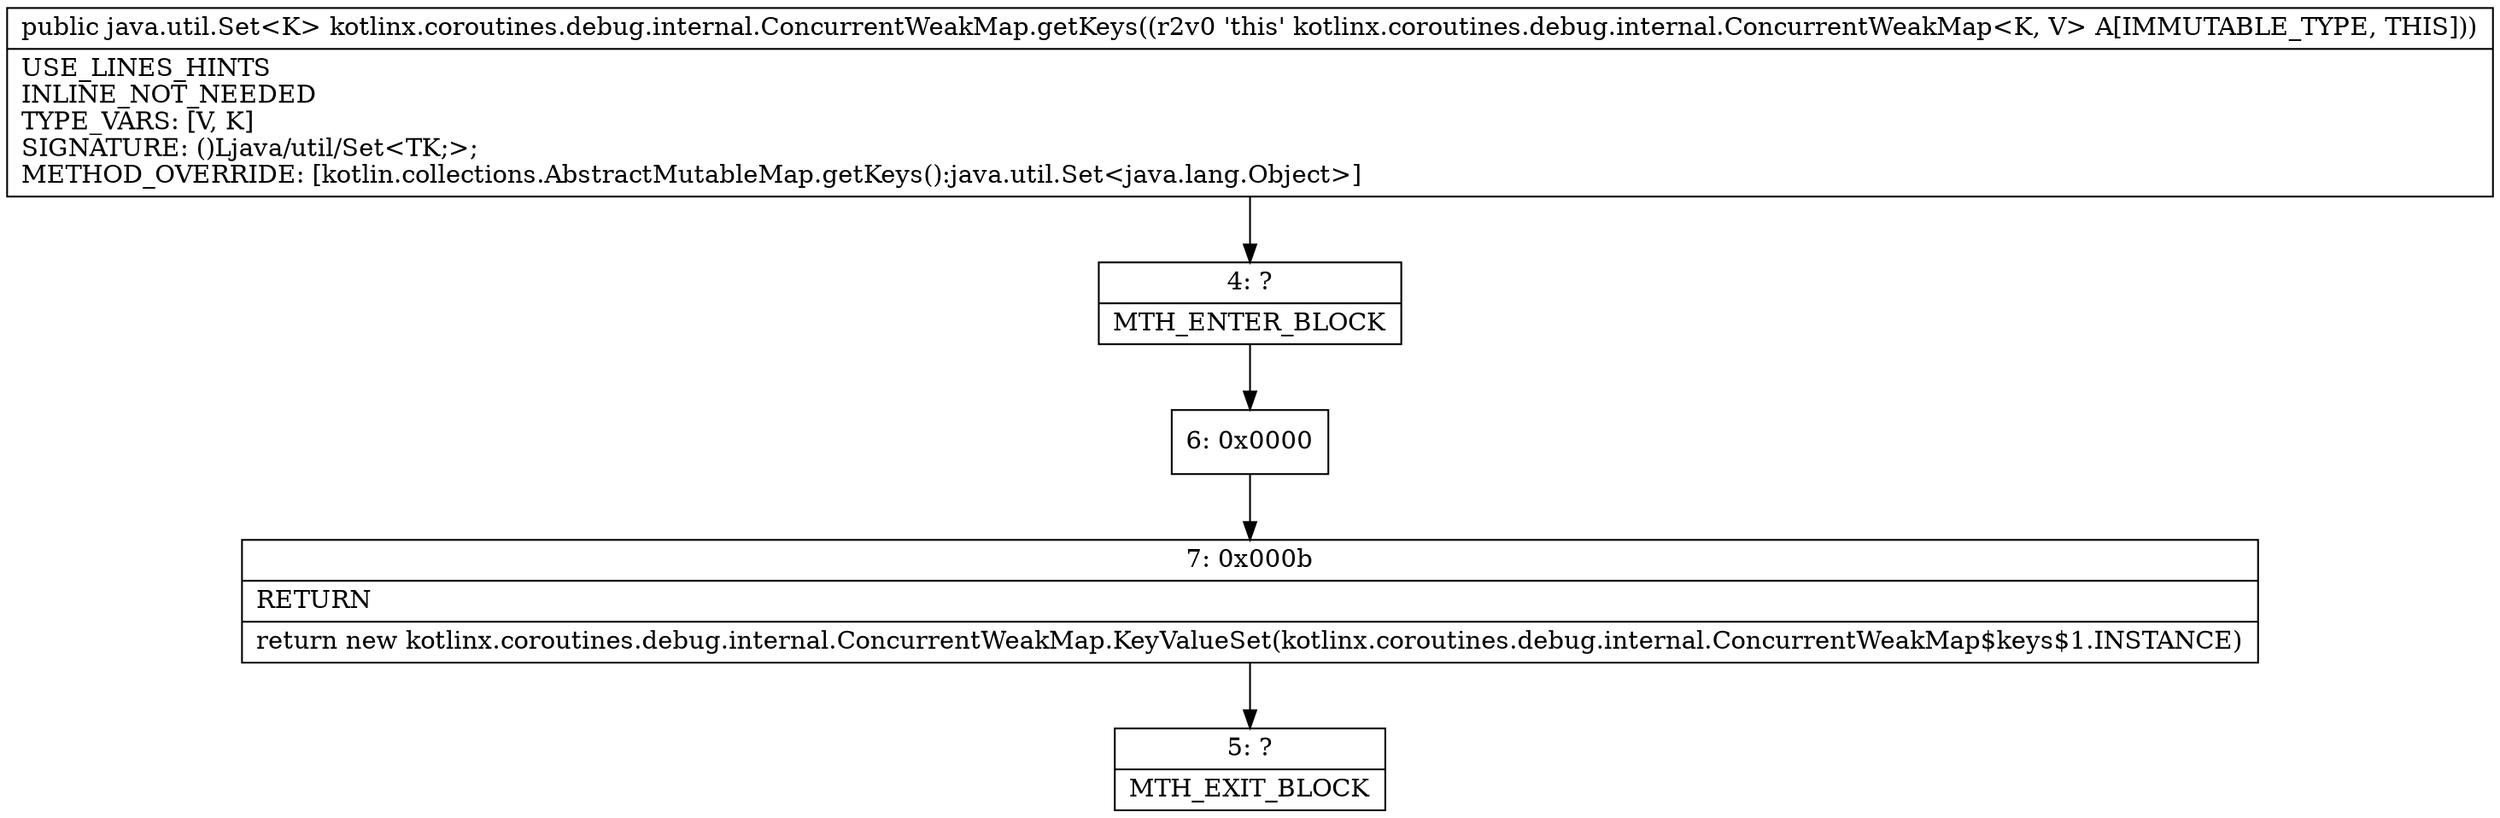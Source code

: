 digraph "CFG forkotlinx.coroutines.debug.internal.ConcurrentWeakMap.getKeys()Ljava\/util\/Set;" {
Node_4 [shape=record,label="{4\:\ ?|MTH_ENTER_BLOCK\l}"];
Node_6 [shape=record,label="{6\:\ 0x0000}"];
Node_7 [shape=record,label="{7\:\ 0x000b|RETURN\l|return new kotlinx.coroutines.debug.internal.ConcurrentWeakMap.KeyValueSet(kotlinx.coroutines.debug.internal.ConcurrentWeakMap$keys$1.INSTANCE)\l}"];
Node_5 [shape=record,label="{5\:\ ?|MTH_EXIT_BLOCK\l}"];
MethodNode[shape=record,label="{public java.util.Set\<K\> kotlinx.coroutines.debug.internal.ConcurrentWeakMap.getKeys((r2v0 'this' kotlinx.coroutines.debug.internal.ConcurrentWeakMap\<K, V\> A[IMMUTABLE_TYPE, THIS]))  | USE_LINES_HINTS\lINLINE_NOT_NEEDED\lTYPE_VARS: [V, K]\lSIGNATURE: ()Ljava\/util\/Set\<TK;\>;\lMETHOD_OVERRIDE: [kotlin.collections.AbstractMutableMap.getKeys():java.util.Set\<java.lang.Object\>]\l}"];
MethodNode -> Node_4;Node_4 -> Node_6;
Node_6 -> Node_7;
Node_7 -> Node_5;
}

